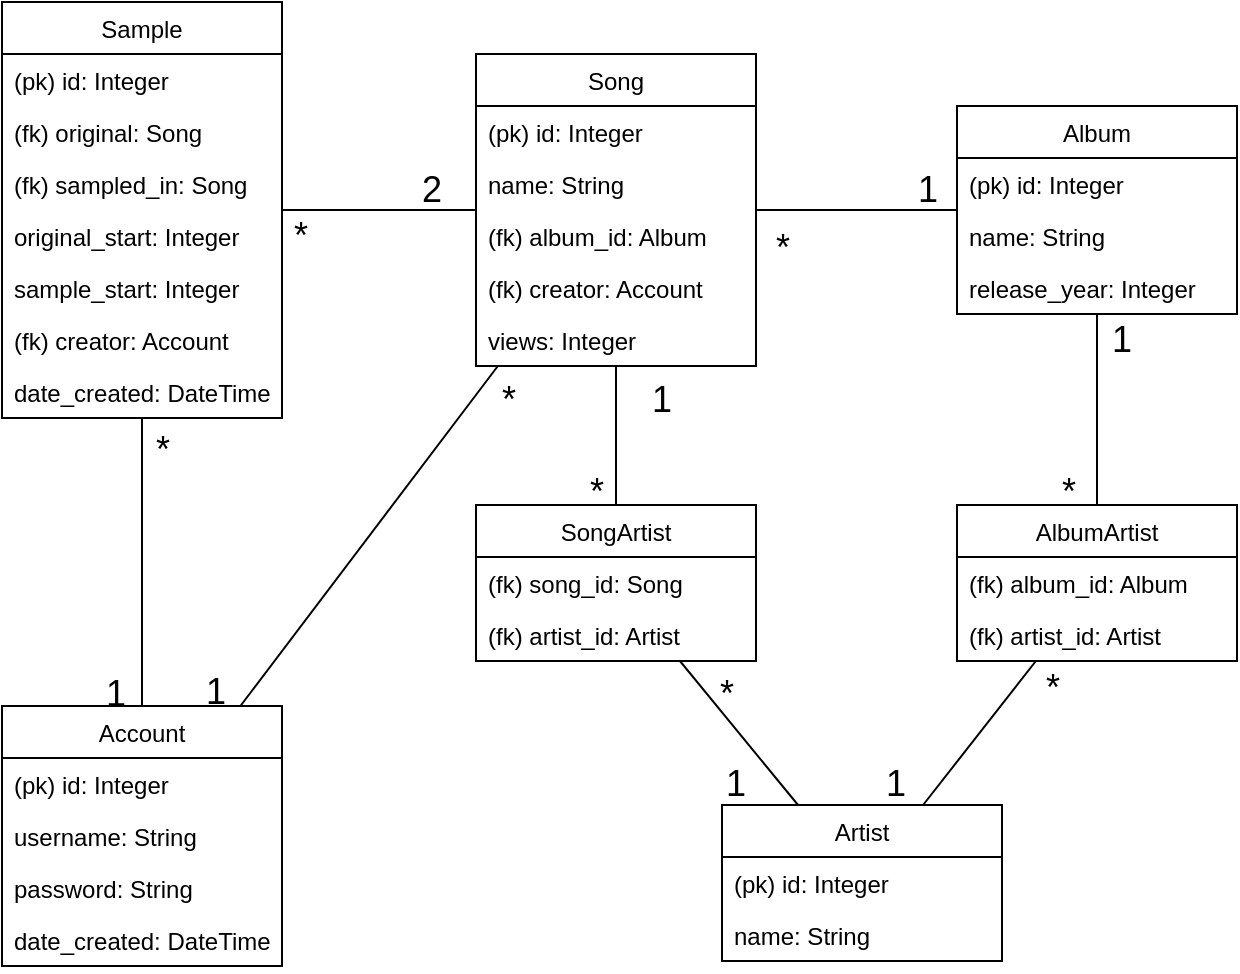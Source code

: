 <mxfile pages="1" version="11.2.8" type="device"><diagram id="P8AmsIK8AwsBxw7lcX2r" name="Page-1"><mxGraphModel dx="799" dy="873" grid="1" gridSize="10" guides="1" tooltips="1" connect="1" arrows="1" fold="1" page="1" pageScale="1" pageWidth="850" pageHeight="1100" math="0" shadow="0"><root><mxCell id="0"/><mxCell id="1" parent="0"/><mxCell id="O0gkv40xYNfWH3SLIEQx-28" style="rounded=0;orthogonalLoop=1;jettySize=auto;html=1;endArrow=none;endFill=0;" parent="1" source="O0gkv40xYNfWH3SLIEQx-1" target="O0gkv40xYNfWH3SLIEQx-18" edge="1"><mxGeometry relative="1" as="geometry"/></mxCell><mxCell id="O0gkv40xYNfWH3SLIEQx-1" value="Song" style="swimlane;fontStyle=0;childLayout=stackLayout;horizontal=1;startSize=26;fillColor=none;horizontalStack=0;resizeParent=1;resizeParentMax=0;resizeLast=0;collapsible=1;marginBottom=0;" parent="1" vertex="1"><mxGeometry x="267" y="96" width="140" height="156" as="geometry"/></mxCell><mxCell id="O0gkv40xYNfWH3SLIEQx-2" value="(pk) id: Integer" style="text;strokeColor=none;fillColor=none;align=left;verticalAlign=top;spacingLeft=4;spacingRight=4;overflow=hidden;rotatable=0;points=[[0,0.5],[1,0.5]];portConstraint=eastwest;" parent="O0gkv40xYNfWH3SLIEQx-1" vertex="1"><mxGeometry y="26" width="140" height="26" as="geometry"/></mxCell><mxCell id="O0gkv40xYNfWH3SLIEQx-3" value="name: String" style="text;strokeColor=none;fillColor=none;align=left;verticalAlign=top;spacingLeft=4;spacingRight=4;overflow=hidden;rotatable=0;points=[[0,0.5],[1,0.5]];portConstraint=eastwest;" parent="O0gkv40xYNfWH3SLIEQx-1" vertex="1"><mxGeometry y="52" width="140" height="26" as="geometry"/></mxCell><mxCell id="O0gkv40xYNfWH3SLIEQx-4" value="(fk) album_id: Album" style="text;strokeColor=none;fillColor=none;align=left;verticalAlign=top;spacingLeft=4;spacingRight=4;overflow=hidden;rotatable=0;points=[[0,0.5],[1,0.5]];portConstraint=eastwest;" parent="O0gkv40xYNfWH3SLIEQx-1" vertex="1"><mxGeometry y="78" width="140" height="26" as="geometry"/></mxCell><mxCell id="i6OiiE9wcWhuejKTbcdp-15" value="(fk) creator: Account" style="text;strokeColor=none;fillColor=none;align=left;verticalAlign=top;spacingLeft=4;spacingRight=4;overflow=hidden;rotatable=0;points=[[0,0.5],[1,0.5]];portConstraint=eastwest;" parent="O0gkv40xYNfWH3SLIEQx-1" vertex="1"><mxGeometry y="104" width="140" height="26" as="geometry"/></mxCell><mxCell id="Dukn0aPWWepz6z4pkZIv-1" value="views: Integer" style="text;strokeColor=none;fillColor=none;align=left;verticalAlign=top;spacingLeft=4;spacingRight=4;overflow=hidden;rotatable=0;points=[[0,0.5],[1,0.5]];portConstraint=eastwest;" vertex="1" parent="O0gkv40xYNfWH3SLIEQx-1"><mxGeometry y="130" width="140" height="26" as="geometry"/></mxCell><mxCell id="O0gkv40xYNfWH3SLIEQx-18" value="Album" style="swimlane;fontStyle=0;childLayout=stackLayout;horizontal=1;startSize=26;fillColor=none;horizontalStack=0;resizeParent=1;resizeParentMax=0;resizeLast=0;collapsible=1;marginBottom=0;" parent="1" vertex="1"><mxGeometry x="507.5" y="122" width="140" height="104" as="geometry"/></mxCell><mxCell id="O0gkv40xYNfWH3SLIEQx-19" value="(pk) id: Integer" style="text;strokeColor=none;fillColor=none;align=left;verticalAlign=top;spacingLeft=4;spacingRight=4;overflow=hidden;rotatable=0;points=[[0,0.5],[1,0.5]];portConstraint=eastwest;" parent="O0gkv40xYNfWH3SLIEQx-18" vertex="1"><mxGeometry y="26" width="140" height="26" as="geometry"/></mxCell><mxCell id="O0gkv40xYNfWH3SLIEQx-20" value="name: String" style="text;strokeColor=none;fillColor=none;align=left;verticalAlign=top;spacingLeft=4;spacingRight=4;overflow=hidden;rotatable=0;points=[[0,0.5],[1,0.5]];portConstraint=eastwest;" parent="O0gkv40xYNfWH3SLIEQx-18" vertex="1"><mxGeometry y="52" width="140" height="26" as="geometry"/></mxCell><mxCell id="O0gkv40xYNfWH3SLIEQx-24" value="release_year: Integer" style="text;strokeColor=none;fillColor=none;align=left;verticalAlign=top;spacingLeft=4;spacingRight=4;overflow=hidden;rotatable=0;points=[[0,0.5],[1,0.5]];portConstraint=eastwest;" parent="O0gkv40xYNfWH3SLIEQx-18" vertex="1"><mxGeometry y="78" width="140" height="26" as="geometry"/></mxCell><mxCell id="O0gkv40xYNfWH3SLIEQx-30" value="&lt;div style=&quot;font-size: 18px;&quot;&gt;*&lt;/div&gt;" style="text;html=1;resizable=0;points=[];autosize=1;align=left;verticalAlign=top;spacingTop=-4;fontSize=18;" parent="1" vertex="1"><mxGeometry x="414.5" y="180" width="20" height="20" as="geometry"/></mxCell><mxCell id="O0gkv40xYNfWH3SLIEQx-31" value="&lt;div style=&quot;font-size: 18px;&quot;&gt;1&lt;/div&gt;" style="text;html=1;resizable=0;points=[];autosize=1;align=left;verticalAlign=top;spacingTop=-4;fontSize=18;" parent="1" vertex="1"><mxGeometry x="486" y="151" width="20" height="20" as="geometry"/></mxCell><mxCell id="O0gkv40xYNfWH3SLIEQx-52" style="edgeStyle=none;rounded=0;orthogonalLoop=1;jettySize=auto;html=1;endArrow=none;endFill=0;fontSize=12;" parent="1" source="O0gkv40xYNfWH3SLIEQx-36" target="O0gkv40xYNfWH3SLIEQx-47" edge="1"><mxGeometry relative="1" as="geometry"/></mxCell><mxCell id="O0gkv40xYNfWH3SLIEQx-36" value="Artist" style="swimlane;fontStyle=0;childLayout=stackLayout;horizontal=1;startSize=26;fillColor=none;horizontalStack=0;resizeParent=1;resizeParentMax=0;resizeLast=0;collapsible=1;marginBottom=0;" parent="1" vertex="1"><mxGeometry x="390" y="471.5" width="140" height="78" as="geometry"/></mxCell><mxCell id="O0gkv40xYNfWH3SLIEQx-37" value="(pk) id: Integer" style="text;strokeColor=none;fillColor=none;align=left;verticalAlign=top;spacingLeft=4;spacingRight=4;overflow=hidden;rotatable=0;points=[[0,0.5],[1,0.5]];portConstraint=eastwest;" parent="O0gkv40xYNfWH3SLIEQx-36" vertex="1"><mxGeometry y="26" width="140" height="26" as="geometry"/></mxCell><mxCell id="O0gkv40xYNfWH3SLIEQx-38" value="name: String" style="text;strokeColor=none;fillColor=none;align=left;verticalAlign=top;spacingLeft=4;spacingRight=4;overflow=hidden;rotatable=0;points=[[0,0.5],[1,0.5]];portConstraint=eastwest;" parent="O0gkv40xYNfWH3SLIEQx-36" vertex="1"><mxGeometry y="52" width="140" height="26" as="geometry"/></mxCell><mxCell id="O0gkv40xYNfWH3SLIEQx-40" style="edgeStyle=none;rounded=0;orthogonalLoop=1;jettySize=auto;html=1;endArrow=none;endFill=0;" parent="1" source="O0gkv40xYNfWH3SLIEQx-57" target="O0gkv40xYNfWH3SLIEQx-36" edge="1"><mxGeometry relative="1" as="geometry"/></mxCell><mxCell id="O0gkv40xYNfWH3SLIEQx-41" value="&lt;div style=&quot;font-size: 18px;&quot;&gt;*&lt;/div&gt;" style="text;html=1;resizable=0;points=[];autosize=1;align=left;verticalAlign=top;spacingTop=-4;fontSize=18;" parent="1" vertex="1"><mxGeometry x="321.5" y="301.5" width="20" height="20" as="geometry"/></mxCell><mxCell id="O0gkv40xYNfWH3SLIEQx-51" style="edgeStyle=none;rounded=0;orthogonalLoop=1;jettySize=auto;html=1;endArrow=none;endFill=0;fontSize=12;" parent="1" source="O0gkv40xYNfWH3SLIEQx-47" target="O0gkv40xYNfWH3SLIEQx-1" edge="1"><mxGeometry relative="1" as="geometry"/></mxCell><mxCell id="O0gkv40xYNfWH3SLIEQx-47" value="SongArtist" style="swimlane;fontStyle=0;childLayout=stackLayout;horizontal=1;startSize=26;fillColor=none;horizontalStack=0;resizeParent=1;resizeParentMax=0;resizeLast=0;collapsible=1;marginBottom=0;fontSize=12;" parent="1" vertex="1"><mxGeometry x="267" y="321.5" width="140" height="78" as="geometry"/></mxCell><mxCell id="O0gkv40xYNfWH3SLIEQx-48" value="(fk) song_id: Song" style="text;strokeColor=none;fillColor=none;align=left;verticalAlign=top;spacingLeft=4;spacingRight=4;overflow=hidden;rotatable=0;points=[[0,0.5],[1,0.5]];portConstraint=eastwest;" parent="O0gkv40xYNfWH3SLIEQx-47" vertex="1"><mxGeometry y="26" width="140" height="26" as="geometry"/></mxCell><mxCell id="O0gkv40xYNfWH3SLIEQx-49" value="(fk) artist_id: Artist" style="text;strokeColor=none;fillColor=none;align=left;verticalAlign=top;spacingLeft=4;spacingRight=4;overflow=hidden;rotatable=0;points=[[0,0.5],[1,0.5]];portConstraint=eastwest;" parent="O0gkv40xYNfWH3SLIEQx-47" vertex="1"><mxGeometry y="52" width="140" height="26" as="geometry"/></mxCell><mxCell id="O0gkv40xYNfWH3SLIEQx-57" value="AlbumArtist" style="swimlane;fontStyle=0;childLayout=stackLayout;horizontal=1;startSize=26;fillColor=none;horizontalStack=0;resizeParent=1;resizeParentMax=0;resizeLast=0;collapsible=1;marginBottom=0;fontSize=12;" parent="1" vertex="1"><mxGeometry x="507.5" y="321.5" width="140" height="78" as="geometry"/></mxCell><mxCell id="O0gkv40xYNfWH3SLIEQx-58" value="(fk) album_id: Album&#xA;" style="text;strokeColor=none;fillColor=none;align=left;verticalAlign=top;spacingLeft=4;spacingRight=4;overflow=hidden;rotatable=0;points=[[0,0.5],[1,0.5]];portConstraint=eastwest;" parent="O0gkv40xYNfWH3SLIEQx-57" vertex="1"><mxGeometry y="26" width="140" height="26" as="geometry"/></mxCell><mxCell id="O0gkv40xYNfWH3SLIEQx-59" value="(fk) artist_id: Artist" style="text;strokeColor=none;fillColor=none;align=left;verticalAlign=top;spacingLeft=4;spacingRight=4;overflow=hidden;rotatable=0;points=[[0,0.5],[1,0.5]];portConstraint=eastwest;" parent="O0gkv40xYNfWH3SLIEQx-57" vertex="1"><mxGeometry y="52" width="140" height="26" as="geometry"/></mxCell><mxCell id="O0gkv40xYNfWH3SLIEQx-60" style="edgeStyle=none;rounded=0;orthogonalLoop=1;jettySize=auto;html=1;endArrow=none;endFill=0;" parent="1" source="O0gkv40xYNfWH3SLIEQx-18" target="O0gkv40xYNfWH3SLIEQx-57" edge="1"><mxGeometry relative="1" as="geometry"><mxPoint x="554.507" y="256" as="sourcePoint"/><mxPoint x="462.829" y="567" as="targetPoint"/></mxGeometry></mxCell><mxCell id="O0gkv40xYNfWH3SLIEQx-61" value="&lt;div style=&quot;font-size: 18px;&quot;&gt;*&lt;/div&gt;" style="text;html=1;resizable=0;points=[];autosize=1;align=left;verticalAlign=top;spacingTop=-4;fontSize=18;" parent="1" vertex="1"><mxGeometry x="387" y="402.5" width="20" height="20" as="geometry"/></mxCell><mxCell id="O0gkv40xYNfWH3SLIEQx-62" value="&lt;div style=&quot;font-size: 18px;&quot;&gt;*&lt;/div&gt;" style="text;html=1;resizable=0;points=[];autosize=1;align=left;verticalAlign=top;spacingTop=-4;fontSize=18;" parent="1" vertex="1"><mxGeometry x="550" y="399.5" width="20" height="20" as="geometry"/></mxCell><mxCell id="O0gkv40xYNfWH3SLIEQx-63" value="&lt;div style=&quot;font-size: 18px;&quot;&gt;*&lt;/div&gt;" style="text;html=1;resizable=0;points=[];autosize=1;align=left;verticalAlign=top;spacingTop=-4;fontSize=18;" parent="1" vertex="1"><mxGeometry x="557.5" y="301.5" width="20" height="20" as="geometry"/></mxCell><mxCell id="O0gkv40xYNfWH3SLIEQx-64" value="&lt;div style=&quot;font-size: 18px;&quot;&gt;1&lt;/div&gt;" style="text;html=1;resizable=0;points=[];autosize=1;align=left;verticalAlign=top;spacingTop=-4;fontSize=18;" parent="1" vertex="1"><mxGeometry x="352.5" y="256" width="20" height="20" as="geometry"/></mxCell><mxCell id="O0gkv40xYNfWH3SLIEQx-65" value="&lt;div style=&quot;font-size: 18px;&quot;&gt;1&lt;/div&gt;" style="text;html=1;resizable=0;points=[];autosize=1;align=left;verticalAlign=top;spacingTop=-4;fontSize=18;" parent="1" vertex="1"><mxGeometry x="582.5" y="226" width="20" height="20" as="geometry"/></mxCell><mxCell id="O0gkv40xYNfWH3SLIEQx-66" value="&lt;div style=&quot;font-size: 18px;&quot;&gt;1&lt;/div&gt;" style="text;html=1;resizable=0;points=[];autosize=1;align=left;verticalAlign=top;spacingTop=-4;fontSize=18;" parent="1" vertex="1"><mxGeometry x="470" y="448" width="20" height="20" as="geometry"/></mxCell><mxCell id="O0gkv40xYNfWH3SLIEQx-67" value="&lt;div style=&quot;font-size: 18px;&quot;&gt;1&lt;/div&gt;" style="text;html=1;resizable=0;points=[];autosize=1;align=left;verticalAlign=top;spacingTop=-4;fontSize=18;" parent="1" vertex="1"><mxGeometry x="390" y="448" width="20" height="20" as="geometry"/></mxCell><mxCell id="O0gkv40xYNfWH3SLIEQx-68" value="Sample" style="swimlane;fontStyle=0;childLayout=stackLayout;horizontal=1;startSize=26;fillColor=none;horizontalStack=0;resizeParent=1;resizeParentMax=0;resizeLast=0;collapsible=1;marginBottom=0;fontSize=12;" parent="1" vertex="1"><mxGeometry x="30" y="70" width="140" height="208" as="geometry"/></mxCell><mxCell id="O0gkv40xYNfWH3SLIEQx-69" value="(pk) id: Integer" style="text;strokeColor=none;fillColor=none;align=left;verticalAlign=top;spacingLeft=4;spacingRight=4;overflow=hidden;rotatable=0;points=[[0,0.5],[1,0.5]];portConstraint=eastwest;" parent="O0gkv40xYNfWH3SLIEQx-68" vertex="1"><mxGeometry y="26" width="140" height="26" as="geometry"/></mxCell><mxCell id="O0gkv40xYNfWH3SLIEQx-70" value="(fk) original: Song" style="text;strokeColor=none;fillColor=none;align=left;verticalAlign=top;spacingLeft=4;spacingRight=4;overflow=hidden;rotatable=0;points=[[0,0.5],[1,0.5]];portConstraint=eastwest;" parent="O0gkv40xYNfWH3SLIEQx-68" vertex="1"><mxGeometry y="52" width="140" height="26" as="geometry"/></mxCell><mxCell id="O0gkv40xYNfWH3SLIEQx-71" value="(fk) sampled_in: Song" style="text;strokeColor=none;fillColor=none;align=left;verticalAlign=top;spacingLeft=4;spacingRight=4;overflow=hidden;rotatable=0;points=[[0,0.5],[1,0.5]];portConstraint=eastwest;" parent="O0gkv40xYNfWH3SLIEQx-68" vertex="1"><mxGeometry y="78" width="140" height="26" as="geometry"/></mxCell><mxCell id="O0gkv40xYNfWH3SLIEQx-72" value="original_start: Integer" style="text;strokeColor=none;fillColor=none;align=left;verticalAlign=top;spacingLeft=4;spacingRight=4;overflow=hidden;rotatable=0;points=[[0,0.5],[1,0.5]];portConstraint=eastwest;" parent="O0gkv40xYNfWH3SLIEQx-68" vertex="1"><mxGeometry y="104" width="140" height="26" as="geometry"/></mxCell><mxCell id="O0gkv40xYNfWH3SLIEQx-73" value="sample_start: Integer" style="text;strokeColor=none;fillColor=none;align=left;verticalAlign=top;spacingLeft=4;spacingRight=4;overflow=hidden;rotatable=0;points=[[0,0.5],[1,0.5]];portConstraint=eastwest;" parent="O0gkv40xYNfWH3SLIEQx-68" vertex="1"><mxGeometry y="130" width="140" height="26" as="geometry"/></mxCell><mxCell id="i6OiiE9wcWhuejKTbcdp-16" value="(fk) creator: Account" style="text;strokeColor=none;fillColor=none;align=left;verticalAlign=top;spacingLeft=4;spacingRight=4;overflow=hidden;rotatable=0;points=[[0,0.5],[1,0.5]];portConstraint=eastwest;" parent="O0gkv40xYNfWH3SLIEQx-68" vertex="1"><mxGeometry y="156" width="140" height="26" as="geometry"/></mxCell><mxCell id="i6OiiE9wcWhuejKTbcdp-2" value="date_created: DateTime" style="text;strokeColor=none;fillColor=none;align=left;verticalAlign=top;spacingLeft=4;spacingRight=4;overflow=hidden;rotatable=0;points=[[0,0.5],[1,0.5]];portConstraint=eastwest;" parent="O0gkv40xYNfWH3SLIEQx-68" vertex="1"><mxGeometry y="182" width="140" height="26" as="geometry"/></mxCell><mxCell id="O0gkv40xYNfWH3SLIEQx-74" style="edgeStyle=none;rounded=0;orthogonalLoop=1;jettySize=auto;html=1;endArrow=none;endFill=0;fontSize=12;" parent="1" source="O0gkv40xYNfWH3SLIEQx-68" target="O0gkv40xYNfWH3SLIEQx-1" edge="1"><mxGeometry relative="1" as="geometry"/></mxCell><mxCell id="O0gkv40xYNfWH3SLIEQx-75" value="2" style="text;html=1;resizable=0;points=[];autosize=1;align=left;verticalAlign=top;spacingTop=-4;fontSize=18;" parent="1" vertex="1"><mxGeometry x="237.5" y="151" width="30" height="20" as="geometry"/></mxCell><mxCell id="O0gkv40xYNfWH3SLIEQx-76" value="&lt;div style=&quot;font-size: 18px;&quot;&gt;*&lt;/div&gt;" style="text;html=1;resizable=0;points=[];autosize=1;align=left;verticalAlign=top;spacingTop=-4;fontSize=18;" parent="1" vertex="1"><mxGeometry x="174" y="174" width="20" height="20" as="geometry"/></mxCell><mxCell id="i6OiiE9wcWhuejKTbcdp-9" style="rounded=0;orthogonalLoop=1;jettySize=auto;html=1;endArrow=none;endFill=0;" parent="1" source="i6OiiE9wcWhuejKTbcdp-3" target="O0gkv40xYNfWH3SLIEQx-68" edge="1"><mxGeometry relative="1" as="geometry"/></mxCell><mxCell id="i6OiiE9wcWhuejKTbcdp-10" style="edgeStyle=none;rounded=0;orthogonalLoop=1;jettySize=auto;html=1;endArrow=none;endFill=0;" parent="1" source="i6OiiE9wcWhuejKTbcdp-3" target="O0gkv40xYNfWH3SLIEQx-1" edge="1"><mxGeometry relative="1" as="geometry"/></mxCell><mxCell id="i6OiiE9wcWhuejKTbcdp-3" value="Account" style="swimlane;fontStyle=0;childLayout=stackLayout;horizontal=1;startSize=26;fillColor=none;horizontalStack=0;resizeParent=1;resizeParentMax=0;resizeLast=0;collapsible=1;marginBottom=0;" parent="1" vertex="1"><mxGeometry x="30" y="422" width="140" height="130" as="geometry"/></mxCell><mxCell id="i6OiiE9wcWhuejKTbcdp-4" value="(pk) id: Integer" style="text;strokeColor=none;fillColor=none;align=left;verticalAlign=top;spacingLeft=4;spacingRight=4;overflow=hidden;rotatable=0;points=[[0,0.5],[1,0.5]];portConstraint=eastwest;" parent="i6OiiE9wcWhuejKTbcdp-3" vertex="1"><mxGeometry y="26" width="140" height="26" as="geometry"/></mxCell><mxCell id="i6OiiE9wcWhuejKTbcdp-5" value="username: String" style="text;strokeColor=none;fillColor=none;align=left;verticalAlign=top;spacingLeft=4;spacingRight=4;overflow=hidden;rotatable=0;points=[[0,0.5],[1,0.5]];portConstraint=eastwest;" parent="i6OiiE9wcWhuejKTbcdp-3" vertex="1"><mxGeometry y="52" width="140" height="26" as="geometry"/></mxCell><mxCell id="i6OiiE9wcWhuejKTbcdp-6" value="password: String" style="text;strokeColor=none;fillColor=none;align=left;verticalAlign=top;spacingLeft=4;spacingRight=4;overflow=hidden;rotatable=0;points=[[0,0.5],[1,0.5]];portConstraint=eastwest;" parent="i6OiiE9wcWhuejKTbcdp-3" vertex="1"><mxGeometry y="78" width="140" height="26" as="geometry"/></mxCell><mxCell id="i6OiiE9wcWhuejKTbcdp-7" value="date_created: DateTime" style="text;strokeColor=none;fillColor=none;align=left;verticalAlign=top;spacingLeft=4;spacingRight=4;overflow=hidden;rotatable=0;points=[[0,0.5],[1,0.5]];portConstraint=eastwest;" parent="i6OiiE9wcWhuejKTbcdp-3" vertex="1"><mxGeometry y="104" width="140" height="26" as="geometry"/></mxCell><mxCell id="i6OiiE9wcWhuejKTbcdp-11" value="&lt;div style=&quot;font-size: 18px;&quot;&gt;*&lt;/div&gt;" style="text;html=1;resizable=0;points=[];autosize=1;align=left;verticalAlign=top;spacingTop=-4;fontSize=18;" parent="1" vertex="1"><mxGeometry x="277.5" y="256" width="20" height="20" as="geometry"/></mxCell><mxCell id="i6OiiE9wcWhuejKTbcdp-12" value="&lt;div style=&quot;font-size: 18px;&quot;&gt;1&lt;/div&gt;" style="text;html=1;resizable=0;points=[];autosize=1;align=left;verticalAlign=top;spacingTop=-4;fontSize=18;" parent="1" vertex="1"><mxGeometry x="130" y="402" width="20" height="20" as="geometry"/></mxCell><mxCell id="i6OiiE9wcWhuejKTbcdp-13" value="&lt;div style=&quot;font-size: 18px;&quot;&gt;1&lt;/div&gt;" style="text;html=1;resizable=0;points=[];autosize=1;align=left;verticalAlign=top;spacingTop=-4;fontSize=18;" parent="1" vertex="1"><mxGeometry x="80" y="402.5" width="20" height="20" as="geometry"/></mxCell><mxCell id="i6OiiE9wcWhuejKTbcdp-14" value="&lt;div style=&quot;font-size: 18px;&quot;&gt;*&lt;/div&gt;" style="text;html=1;resizable=0;points=[];autosize=1;align=left;verticalAlign=top;spacingTop=-4;fontSize=18;" parent="1" vertex="1"><mxGeometry x="105" y="280.5" width="20" height="20" as="geometry"/></mxCell></root></mxGraphModel></diagram></mxfile>